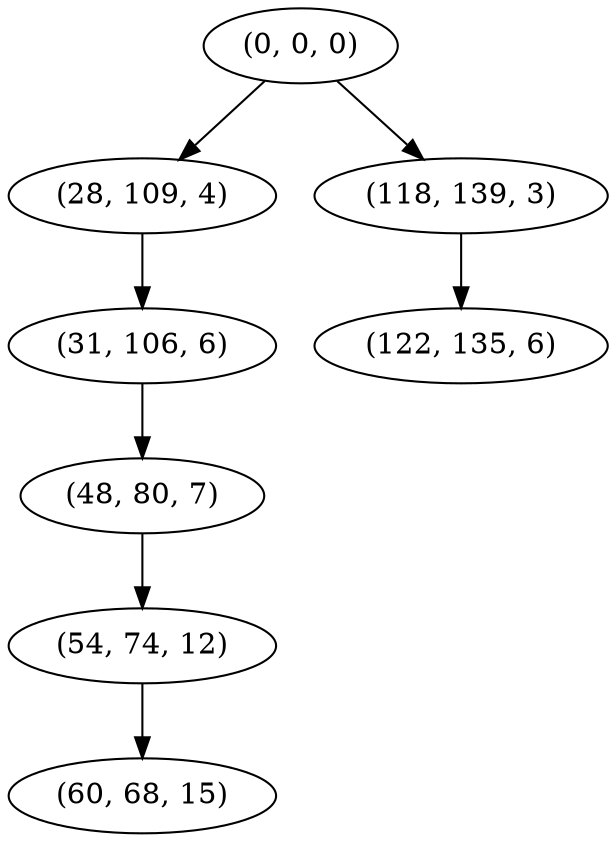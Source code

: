 digraph tree {
    "(0, 0, 0)";
    "(28, 109, 4)";
    "(31, 106, 6)";
    "(48, 80, 7)";
    "(54, 74, 12)";
    "(60, 68, 15)";
    "(118, 139, 3)";
    "(122, 135, 6)";
    "(0, 0, 0)" -> "(28, 109, 4)";
    "(0, 0, 0)" -> "(118, 139, 3)";
    "(28, 109, 4)" -> "(31, 106, 6)";
    "(31, 106, 6)" -> "(48, 80, 7)";
    "(48, 80, 7)" -> "(54, 74, 12)";
    "(54, 74, 12)" -> "(60, 68, 15)";
    "(118, 139, 3)" -> "(122, 135, 6)";
}
